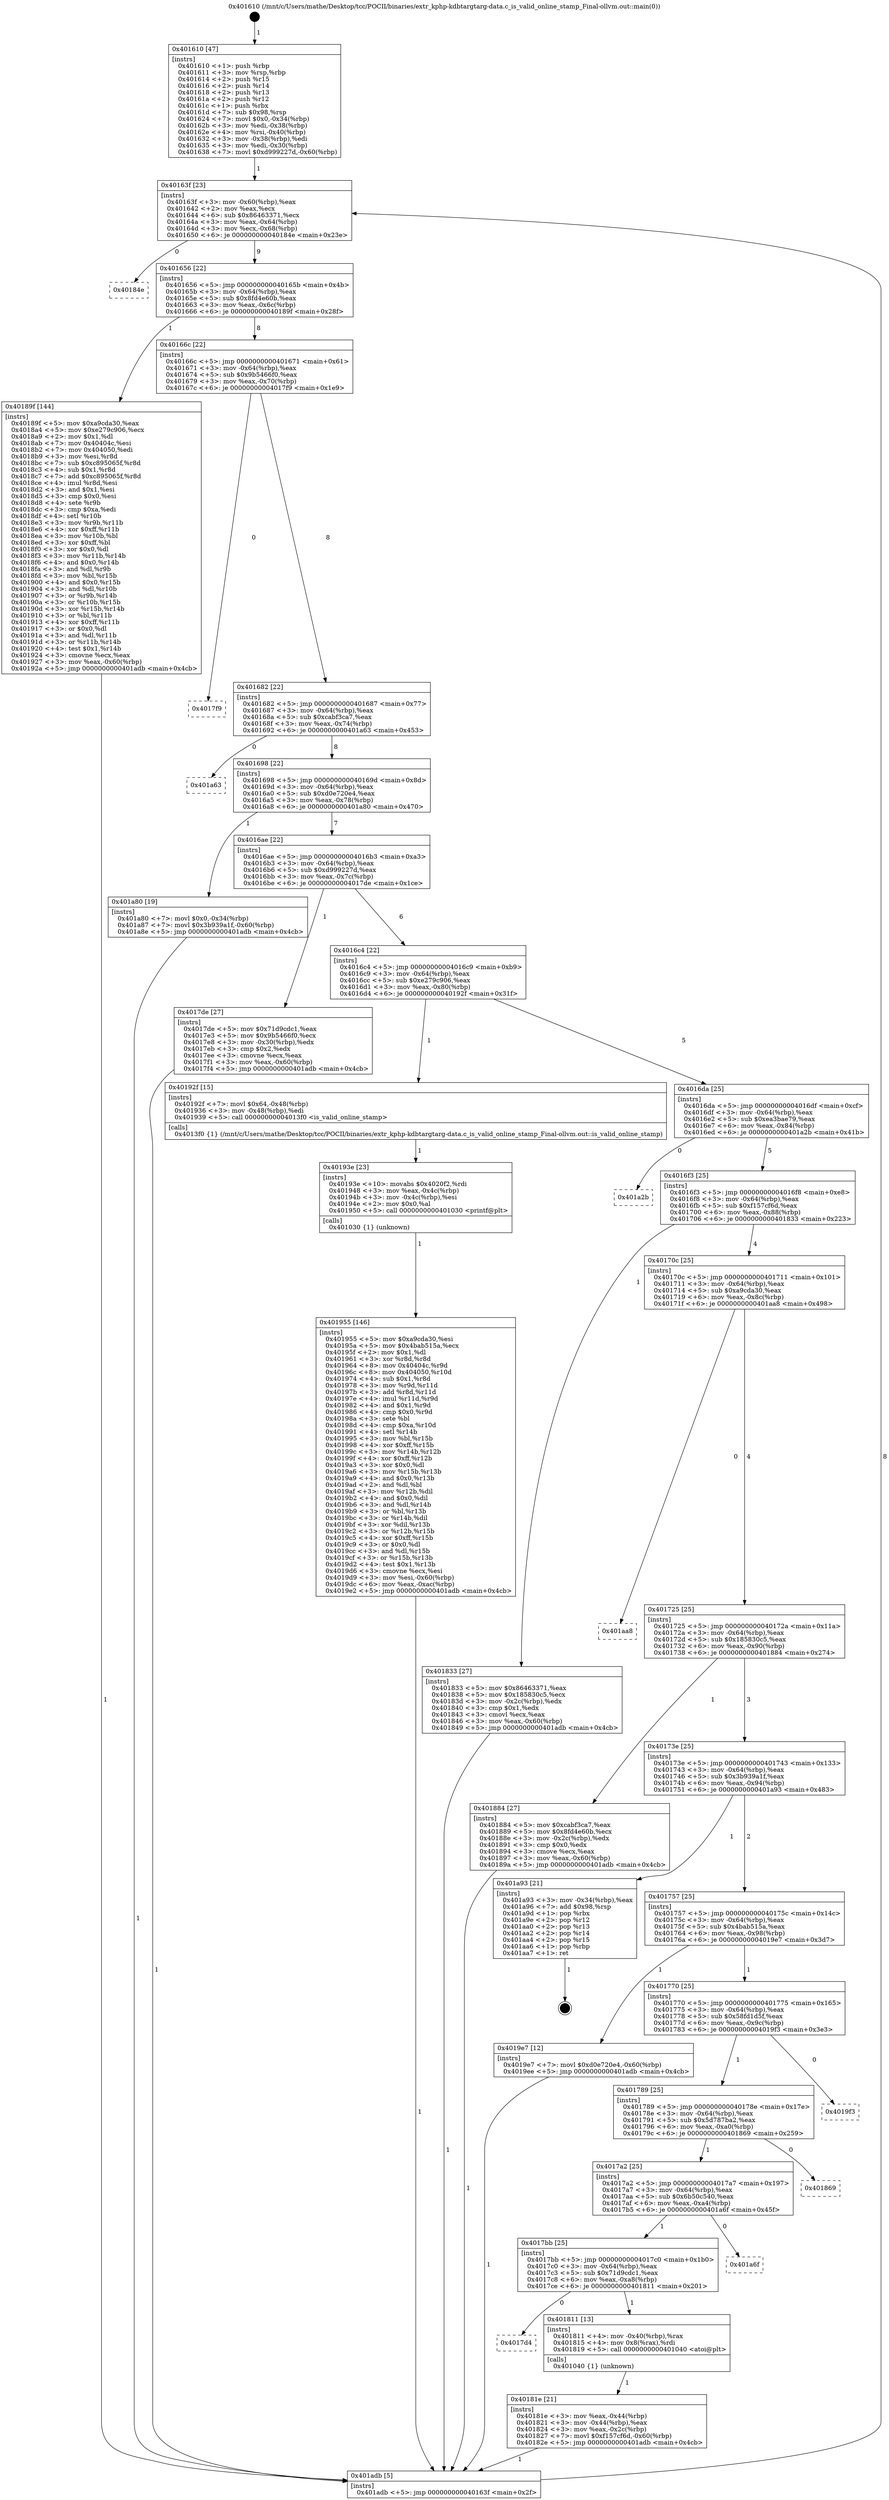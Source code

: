 digraph "0x401610" {
  label = "0x401610 (/mnt/c/Users/mathe/Desktop/tcc/POCII/binaries/extr_kphp-kdbtargtarg-data.c_is_valid_online_stamp_Final-ollvm.out::main(0))"
  labelloc = "t"
  node[shape=record]

  Entry [label="",width=0.3,height=0.3,shape=circle,fillcolor=black,style=filled]
  "0x40163f" [label="{
     0x40163f [23]\l
     | [instrs]\l
     &nbsp;&nbsp;0x40163f \<+3\>: mov -0x60(%rbp),%eax\l
     &nbsp;&nbsp;0x401642 \<+2\>: mov %eax,%ecx\l
     &nbsp;&nbsp;0x401644 \<+6\>: sub $0x86463371,%ecx\l
     &nbsp;&nbsp;0x40164a \<+3\>: mov %eax,-0x64(%rbp)\l
     &nbsp;&nbsp;0x40164d \<+3\>: mov %ecx,-0x68(%rbp)\l
     &nbsp;&nbsp;0x401650 \<+6\>: je 000000000040184e \<main+0x23e\>\l
  }"]
  "0x40184e" [label="{
     0x40184e\l
  }", style=dashed]
  "0x401656" [label="{
     0x401656 [22]\l
     | [instrs]\l
     &nbsp;&nbsp;0x401656 \<+5\>: jmp 000000000040165b \<main+0x4b\>\l
     &nbsp;&nbsp;0x40165b \<+3\>: mov -0x64(%rbp),%eax\l
     &nbsp;&nbsp;0x40165e \<+5\>: sub $0x8fd4e60b,%eax\l
     &nbsp;&nbsp;0x401663 \<+3\>: mov %eax,-0x6c(%rbp)\l
     &nbsp;&nbsp;0x401666 \<+6\>: je 000000000040189f \<main+0x28f\>\l
  }"]
  Exit [label="",width=0.3,height=0.3,shape=circle,fillcolor=black,style=filled,peripheries=2]
  "0x40189f" [label="{
     0x40189f [144]\l
     | [instrs]\l
     &nbsp;&nbsp;0x40189f \<+5\>: mov $0xa9cda30,%eax\l
     &nbsp;&nbsp;0x4018a4 \<+5\>: mov $0xe279c906,%ecx\l
     &nbsp;&nbsp;0x4018a9 \<+2\>: mov $0x1,%dl\l
     &nbsp;&nbsp;0x4018ab \<+7\>: mov 0x40404c,%esi\l
     &nbsp;&nbsp;0x4018b2 \<+7\>: mov 0x404050,%edi\l
     &nbsp;&nbsp;0x4018b9 \<+3\>: mov %esi,%r8d\l
     &nbsp;&nbsp;0x4018bc \<+7\>: sub $0xc895065f,%r8d\l
     &nbsp;&nbsp;0x4018c3 \<+4\>: sub $0x1,%r8d\l
     &nbsp;&nbsp;0x4018c7 \<+7\>: add $0xc895065f,%r8d\l
     &nbsp;&nbsp;0x4018ce \<+4\>: imul %r8d,%esi\l
     &nbsp;&nbsp;0x4018d2 \<+3\>: and $0x1,%esi\l
     &nbsp;&nbsp;0x4018d5 \<+3\>: cmp $0x0,%esi\l
     &nbsp;&nbsp;0x4018d8 \<+4\>: sete %r9b\l
     &nbsp;&nbsp;0x4018dc \<+3\>: cmp $0xa,%edi\l
     &nbsp;&nbsp;0x4018df \<+4\>: setl %r10b\l
     &nbsp;&nbsp;0x4018e3 \<+3\>: mov %r9b,%r11b\l
     &nbsp;&nbsp;0x4018e6 \<+4\>: xor $0xff,%r11b\l
     &nbsp;&nbsp;0x4018ea \<+3\>: mov %r10b,%bl\l
     &nbsp;&nbsp;0x4018ed \<+3\>: xor $0xff,%bl\l
     &nbsp;&nbsp;0x4018f0 \<+3\>: xor $0x0,%dl\l
     &nbsp;&nbsp;0x4018f3 \<+3\>: mov %r11b,%r14b\l
     &nbsp;&nbsp;0x4018f6 \<+4\>: and $0x0,%r14b\l
     &nbsp;&nbsp;0x4018fa \<+3\>: and %dl,%r9b\l
     &nbsp;&nbsp;0x4018fd \<+3\>: mov %bl,%r15b\l
     &nbsp;&nbsp;0x401900 \<+4\>: and $0x0,%r15b\l
     &nbsp;&nbsp;0x401904 \<+3\>: and %dl,%r10b\l
     &nbsp;&nbsp;0x401907 \<+3\>: or %r9b,%r14b\l
     &nbsp;&nbsp;0x40190a \<+3\>: or %r10b,%r15b\l
     &nbsp;&nbsp;0x40190d \<+3\>: xor %r15b,%r14b\l
     &nbsp;&nbsp;0x401910 \<+3\>: or %bl,%r11b\l
     &nbsp;&nbsp;0x401913 \<+4\>: xor $0xff,%r11b\l
     &nbsp;&nbsp;0x401917 \<+3\>: or $0x0,%dl\l
     &nbsp;&nbsp;0x40191a \<+3\>: and %dl,%r11b\l
     &nbsp;&nbsp;0x40191d \<+3\>: or %r11b,%r14b\l
     &nbsp;&nbsp;0x401920 \<+4\>: test $0x1,%r14b\l
     &nbsp;&nbsp;0x401924 \<+3\>: cmovne %ecx,%eax\l
     &nbsp;&nbsp;0x401927 \<+3\>: mov %eax,-0x60(%rbp)\l
     &nbsp;&nbsp;0x40192a \<+5\>: jmp 0000000000401adb \<main+0x4cb\>\l
  }"]
  "0x40166c" [label="{
     0x40166c [22]\l
     | [instrs]\l
     &nbsp;&nbsp;0x40166c \<+5\>: jmp 0000000000401671 \<main+0x61\>\l
     &nbsp;&nbsp;0x401671 \<+3\>: mov -0x64(%rbp),%eax\l
     &nbsp;&nbsp;0x401674 \<+5\>: sub $0x9b5466f0,%eax\l
     &nbsp;&nbsp;0x401679 \<+3\>: mov %eax,-0x70(%rbp)\l
     &nbsp;&nbsp;0x40167c \<+6\>: je 00000000004017f9 \<main+0x1e9\>\l
  }"]
  "0x401955" [label="{
     0x401955 [146]\l
     | [instrs]\l
     &nbsp;&nbsp;0x401955 \<+5\>: mov $0xa9cda30,%esi\l
     &nbsp;&nbsp;0x40195a \<+5\>: mov $0x4bab515a,%ecx\l
     &nbsp;&nbsp;0x40195f \<+2\>: mov $0x1,%dl\l
     &nbsp;&nbsp;0x401961 \<+3\>: xor %r8d,%r8d\l
     &nbsp;&nbsp;0x401964 \<+8\>: mov 0x40404c,%r9d\l
     &nbsp;&nbsp;0x40196c \<+8\>: mov 0x404050,%r10d\l
     &nbsp;&nbsp;0x401974 \<+4\>: sub $0x1,%r8d\l
     &nbsp;&nbsp;0x401978 \<+3\>: mov %r9d,%r11d\l
     &nbsp;&nbsp;0x40197b \<+3\>: add %r8d,%r11d\l
     &nbsp;&nbsp;0x40197e \<+4\>: imul %r11d,%r9d\l
     &nbsp;&nbsp;0x401982 \<+4\>: and $0x1,%r9d\l
     &nbsp;&nbsp;0x401986 \<+4\>: cmp $0x0,%r9d\l
     &nbsp;&nbsp;0x40198a \<+3\>: sete %bl\l
     &nbsp;&nbsp;0x40198d \<+4\>: cmp $0xa,%r10d\l
     &nbsp;&nbsp;0x401991 \<+4\>: setl %r14b\l
     &nbsp;&nbsp;0x401995 \<+3\>: mov %bl,%r15b\l
     &nbsp;&nbsp;0x401998 \<+4\>: xor $0xff,%r15b\l
     &nbsp;&nbsp;0x40199c \<+3\>: mov %r14b,%r12b\l
     &nbsp;&nbsp;0x40199f \<+4\>: xor $0xff,%r12b\l
     &nbsp;&nbsp;0x4019a3 \<+3\>: xor $0x0,%dl\l
     &nbsp;&nbsp;0x4019a6 \<+3\>: mov %r15b,%r13b\l
     &nbsp;&nbsp;0x4019a9 \<+4\>: and $0x0,%r13b\l
     &nbsp;&nbsp;0x4019ad \<+2\>: and %dl,%bl\l
     &nbsp;&nbsp;0x4019af \<+3\>: mov %r12b,%dil\l
     &nbsp;&nbsp;0x4019b2 \<+4\>: and $0x0,%dil\l
     &nbsp;&nbsp;0x4019b6 \<+3\>: and %dl,%r14b\l
     &nbsp;&nbsp;0x4019b9 \<+3\>: or %bl,%r13b\l
     &nbsp;&nbsp;0x4019bc \<+3\>: or %r14b,%dil\l
     &nbsp;&nbsp;0x4019bf \<+3\>: xor %dil,%r13b\l
     &nbsp;&nbsp;0x4019c2 \<+3\>: or %r12b,%r15b\l
     &nbsp;&nbsp;0x4019c5 \<+4\>: xor $0xff,%r15b\l
     &nbsp;&nbsp;0x4019c9 \<+3\>: or $0x0,%dl\l
     &nbsp;&nbsp;0x4019cc \<+3\>: and %dl,%r15b\l
     &nbsp;&nbsp;0x4019cf \<+3\>: or %r15b,%r13b\l
     &nbsp;&nbsp;0x4019d2 \<+4\>: test $0x1,%r13b\l
     &nbsp;&nbsp;0x4019d6 \<+3\>: cmovne %ecx,%esi\l
     &nbsp;&nbsp;0x4019d9 \<+3\>: mov %esi,-0x60(%rbp)\l
     &nbsp;&nbsp;0x4019dc \<+6\>: mov %eax,-0xac(%rbp)\l
     &nbsp;&nbsp;0x4019e2 \<+5\>: jmp 0000000000401adb \<main+0x4cb\>\l
  }"]
  "0x4017f9" [label="{
     0x4017f9\l
  }", style=dashed]
  "0x401682" [label="{
     0x401682 [22]\l
     | [instrs]\l
     &nbsp;&nbsp;0x401682 \<+5\>: jmp 0000000000401687 \<main+0x77\>\l
     &nbsp;&nbsp;0x401687 \<+3\>: mov -0x64(%rbp),%eax\l
     &nbsp;&nbsp;0x40168a \<+5\>: sub $0xcabf3ca7,%eax\l
     &nbsp;&nbsp;0x40168f \<+3\>: mov %eax,-0x74(%rbp)\l
     &nbsp;&nbsp;0x401692 \<+6\>: je 0000000000401a63 \<main+0x453\>\l
  }"]
  "0x40193e" [label="{
     0x40193e [23]\l
     | [instrs]\l
     &nbsp;&nbsp;0x40193e \<+10\>: movabs $0x4020f2,%rdi\l
     &nbsp;&nbsp;0x401948 \<+3\>: mov %eax,-0x4c(%rbp)\l
     &nbsp;&nbsp;0x40194b \<+3\>: mov -0x4c(%rbp),%esi\l
     &nbsp;&nbsp;0x40194e \<+2\>: mov $0x0,%al\l
     &nbsp;&nbsp;0x401950 \<+5\>: call 0000000000401030 \<printf@plt\>\l
     | [calls]\l
     &nbsp;&nbsp;0x401030 \{1\} (unknown)\l
  }"]
  "0x401a63" [label="{
     0x401a63\l
  }", style=dashed]
  "0x401698" [label="{
     0x401698 [22]\l
     | [instrs]\l
     &nbsp;&nbsp;0x401698 \<+5\>: jmp 000000000040169d \<main+0x8d\>\l
     &nbsp;&nbsp;0x40169d \<+3\>: mov -0x64(%rbp),%eax\l
     &nbsp;&nbsp;0x4016a0 \<+5\>: sub $0xd0e720e4,%eax\l
     &nbsp;&nbsp;0x4016a5 \<+3\>: mov %eax,-0x78(%rbp)\l
     &nbsp;&nbsp;0x4016a8 \<+6\>: je 0000000000401a80 \<main+0x470\>\l
  }"]
  "0x40181e" [label="{
     0x40181e [21]\l
     | [instrs]\l
     &nbsp;&nbsp;0x40181e \<+3\>: mov %eax,-0x44(%rbp)\l
     &nbsp;&nbsp;0x401821 \<+3\>: mov -0x44(%rbp),%eax\l
     &nbsp;&nbsp;0x401824 \<+3\>: mov %eax,-0x2c(%rbp)\l
     &nbsp;&nbsp;0x401827 \<+7\>: movl $0xf157cf6d,-0x60(%rbp)\l
     &nbsp;&nbsp;0x40182e \<+5\>: jmp 0000000000401adb \<main+0x4cb\>\l
  }"]
  "0x401a80" [label="{
     0x401a80 [19]\l
     | [instrs]\l
     &nbsp;&nbsp;0x401a80 \<+7\>: movl $0x0,-0x34(%rbp)\l
     &nbsp;&nbsp;0x401a87 \<+7\>: movl $0x3b939a1f,-0x60(%rbp)\l
     &nbsp;&nbsp;0x401a8e \<+5\>: jmp 0000000000401adb \<main+0x4cb\>\l
  }"]
  "0x4016ae" [label="{
     0x4016ae [22]\l
     | [instrs]\l
     &nbsp;&nbsp;0x4016ae \<+5\>: jmp 00000000004016b3 \<main+0xa3\>\l
     &nbsp;&nbsp;0x4016b3 \<+3\>: mov -0x64(%rbp),%eax\l
     &nbsp;&nbsp;0x4016b6 \<+5\>: sub $0xd999227d,%eax\l
     &nbsp;&nbsp;0x4016bb \<+3\>: mov %eax,-0x7c(%rbp)\l
     &nbsp;&nbsp;0x4016be \<+6\>: je 00000000004017de \<main+0x1ce\>\l
  }"]
  "0x4017d4" [label="{
     0x4017d4\l
  }", style=dashed]
  "0x4017de" [label="{
     0x4017de [27]\l
     | [instrs]\l
     &nbsp;&nbsp;0x4017de \<+5\>: mov $0x71d9cdc1,%eax\l
     &nbsp;&nbsp;0x4017e3 \<+5\>: mov $0x9b5466f0,%ecx\l
     &nbsp;&nbsp;0x4017e8 \<+3\>: mov -0x30(%rbp),%edx\l
     &nbsp;&nbsp;0x4017eb \<+3\>: cmp $0x2,%edx\l
     &nbsp;&nbsp;0x4017ee \<+3\>: cmovne %ecx,%eax\l
     &nbsp;&nbsp;0x4017f1 \<+3\>: mov %eax,-0x60(%rbp)\l
     &nbsp;&nbsp;0x4017f4 \<+5\>: jmp 0000000000401adb \<main+0x4cb\>\l
  }"]
  "0x4016c4" [label="{
     0x4016c4 [22]\l
     | [instrs]\l
     &nbsp;&nbsp;0x4016c4 \<+5\>: jmp 00000000004016c9 \<main+0xb9\>\l
     &nbsp;&nbsp;0x4016c9 \<+3\>: mov -0x64(%rbp),%eax\l
     &nbsp;&nbsp;0x4016cc \<+5\>: sub $0xe279c906,%eax\l
     &nbsp;&nbsp;0x4016d1 \<+3\>: mov %eax,-0x80(%rbp)\l
     &nbsp;&nbsp;0x4016d4 \<+6\>: je 000000000040192f \<main+0x31f\>\l
  }"]
  "0x401adb" [label="{
     0x401adb [5]\l
     | [instrs]\l
     &nbsp;&nbsp;0x401adb \<+5\>: jmp 000000000040163f \<main+0x2f\>\l
  }"]
  "0x401610" [label="{
     0x401610 [47]\l
     | [instrs]\l
     &nbsp;&nbsp;0x401610 \<+1\>: push %rbp\l
     &nbsp;&nbsp;0x401611 \<+3\>: mov %rsp,%rbp\l
     &nbsp;&nbsp;0x401614 \<+2\>: push %r15\l
     &nbsp;&nbsp;0x401616 \<+2\>: push %r14\l
     &nbsp;&nbsp;0x401618 \<+2\>: push %r13\l
     &nbsp;&nbsp;0x40161a \<+2\>: push %r12\l
     &nbsp;&nbsp;0x40161c \<+1\>: push %rbx\l
     &nbsp;&nbsp;0x40161d \<+7\>: sub $0x98,%rsp\l
     &nbsp;&nbsp;0x401624 \<+7\>: movl $0x0,-0x34(%rbp)\l
     &nbsp;&nbsp;0x40162b \<+3\>: mov %edi,-0x38(%rbp)\l
     &nbsp;&nbsp;0x40162e \<+4\>: mov %rsi,-0x40(%rbp)\l
     &nbsp;&nbsp;0x401632 \<+3\>: mov -0x38(%rbp),%edi\l
     &nbsp;&nbsp;0x401635 \<+3\>: mov %edi,-0x30(%rbp)\l
     &nbsp;&nbsp;0x401638 \<+7\>: movl $0xd999227d,-0x60(%rbp)\l
  }"]
  "0x401811" [label="{
     0x401811 [13]\l
     | [instrs]\l
     &nbsp;&nbsp;0x401811 \<+4\>: mov -0x40(%rbp),%rax\l
     &nbsp;&nbsp;0x401815 \<+4\>: mov 0x8(%rax),%rdi\l
     &nbsp;&nbsp;0x401819 \<+5\>: call 0000000000401040 \<atoi@plt\>\l
     | [calls]\l
     &nbsp;&nbsp;0x401040 \{1\} (unknown)\l
  }"]
  "0x40192f" [label="{
     0x40192f [15]\l
     | [instrs]\l
     &nbsp;&nbsp;0x40192f \<+7\>: movl $0x64,-0x48(%rbp)\l
     &nbsp;&nbsp;0x401936 \<+3\>: mov -0x48(%rbp),%edi\l
     &nbsp;&nbsp;0x401939 \<+5\>: call 00000000004013f0 \<is_valid_online_stamp\>\l
     | [calls]\l
     &nbsp;&nbsp;0x4013f0 \{1\} (/mnt/c/Users/mathe/Desktop/tcc/POCII/binaries/extr_kphp-kdbtargtarg-data.c_is_valid_online_stamp_Final-ollvm.out::is_valid_online_stamp)\l
  }"]
  "0x4016da" [label="{
     0x4016da [25]\l
     | [instrs]\l
     &nbsp;&nbsp;0x4016da \<+5\>: jmp 00000000004016df \<main+0xcf\>\l
     &nbsp;&nbsp;0x4016df \<+3\>: mov -0x64(%rbp),%eax\l
     &nbsp;&nbsp;0x4016e2 \<+5\>: sub $0xea3bae79,%eax\l
     &nbsp;&nbsp;0x4016e7 \<+6\>: mov %eax,-0x84(%rbp)\l
     &nbsp;&nbsp;0x4016ed \<+6\>: je 0000000000401a2b \<main+0x41b\>\l
  }"]
  "0x4017bb" [label="{
     0x4017bb [25]\l
     | [instrs]\l
     &nbsp;&nbsp;0x4017bb \<+5\>: jmp 00000000004017c0 \<main+0x1b0\>\l
     &nbsp;&nbsp;0x4017c0 \<+3\>: mov -0x64(%rbp),%eax\l
     &nbsp;&nbsp;0x4017c3 \<+5\>: sub $0x71d9cdc1,%eax\l
     &nbsp;&nbsp;0x4017c8 \<+6\>: mov %eax,-0xa8(%rbp)\l
     &nbsp;&nbsp;0x4017ce \<+6\>: je 0000000000401811 \<main+0x201\>\l
  }"]
  "0x401a2b" [label="{
     0x401a2b\l
  }", style=dashed]
  "0x4016f3" [label="{
     0x4016f3 [25]\l
     | [instrs]\l
     &nbsp;&nbsp;0x4016f3 \<+5\>: jmp 00000000004016f8 \<main+0xe8\>\l
     &nbsp;&nbsp;0x4016f8 \<+3\>: mov -0x64(%rbp),%eax\l
     &nbsp;&nbsp;0x4016fb \<+5\>: sub $0xf157cf6d,%eax\l
     &nbsp;&nbsp;0x401700 \<+6\>: mov %eax,-0x88(%rbp)\l
     &nbsp;&nbsp;0x401706 \<+6\>: je 0000000000401833 \<main+0x223\>\l
  }"]
  "0x401a6f" [label="{
     0x401a6f\l
  }", style=dashed]
  "0x401833" [label="{
     0x401833 [27]\l
     | [instrs]\l
     &nbsp;&nbsp;0x401833 \<+5\>: mov $0x86463371,%eax\l
     &nbsp;&nbsp;0x401838 \<+5\>: mov $0x185830c5,%ecx\l
     &nbsp;&nbsp;0x40183d \<+3\>: mov -0x2c(%rbp),%edx\l
     &nbsp;&nbsp;0x401840 \<+3\>: cmp $0x1,%edx\l
     &nbsp;&nbsp;0x401843 \<+3\>: cmovl %ecx,%eax\l
     &nbsp;&nbsp;0x401846 \<+3\>: mov %eax,-0x60(%rbp)\l
     &nbsp;&nbsp;0x401849 \<+5\>: jmp 0000000000401adb \<main+0x4cb\>\l
  }"]
  "0x40170c" [label="{
     0x40170c [25]\l
     | [instrs]\l
     &nbsp;&nbsp;0x40170c \<+5\>: jmp 0000000000401711 \<main+0x101\>\l
     &nbsp;&nbsp;0x401711 \<+3\>: mov -0x64(%rbp),%eax\l
     &nbsp;&nbsp;0x401714 \<+5\>: sub $0xa9cda30,%eax\l
     &nbsp;&nbsp;0x401719 \<+6\>: mov %eax,-0x8c(%rbp)\l
     &nbsp;&nbsp;0x40171f \<+6\>: je 0000000000401aa8 \<main+0x498\>\l
  }"]
  "0x4017a2" [label="{
     0x4017a2 [25]\l
     | [instrs]\l
     &nbsp;&nbsp;0x4017a2 \<+5\>: jmp 00000000004017a7 \<main+0x197\>\l
     &nbsp;&nbsp;0x4017a7 \<+3\>: mov -0x64(%rbp),%eax\l
     &nbsp;&nbsp;0x4017aa \<+5\>: sub $0x6b50c540,%eax\l
     &nbsp;&nbsp;0x4017af \<+6\>: mov %eax,-0xa4(%rbp)\l
     &nbsp;&nbsp;0x4017b5 \<+6\>: je 0000000000401a6f \<main+0x45f\>\l
  }"]
  "0x401aa8" [label="{
     0x401aa8\l
  }", style=dashed]
  "0x401725" [label="{
     0x401725 [25]\l
     | [instrs]\l
     &nbsp;&nbsp;0x401725 \<+5\>: jmp 000000000040172a \<main+0x11a\>\l
     &nbsp;&nbsp;0x40172a \<+3\>: mov -0x64(%rbp),%eax\l
     &nbsp;&nbsp;0x40172d \<+5\>: sub $0x185830c5,%eax\l
     &nbsp;&nbsp;0x401732 \<+6\>: mov %eax,-0x90(%rbp)\l
     &nbsp;&nbsp;0x401738 \<+6\>: je 0000000000401884 \<main+0x274\>\l
  }"]
  "0x401869" [label="{
     0x401869\l
  }", style=dashed]
  "0x401884" [label="{
     0x401884 [27]\l
     | [instrs]\l
     &nbsp;&nbsp;0x401884 \<+5\>: mov $0xcabf3ca7,%eax\l
     &nbsp;&nbsp;0x401889 \<+5\>: mov $0x8fd4e60b,%ecx\l
     &nbsp;&nbsp;0x40188e \<+3\>: mov -0x2c(%rbp),%edx\l
     &nbsp;&nbsp;0x401891 \<+3\>: cmp $0x0,%edx\l
     &nbsp;&nbsp;0x401894 \<+3\>: cmove %ecx,%eax\l
     &nbsp;&nbsp;0x401897 \<+3\>: mov %eax,-0x60(%rbp)\l
     &nbsp;&nbsp;0x40189a \<+5\>: jmp 0000000000401adb \<main+0x4cb\>\l
  }"]
  "0x40173e" [label="{
     0x40173e [25]\l
     | [instrs]\l
     &nbsp;&nbsp;0x40173e \<+5\>: jmp 0000000000401743 \<main+0x133\>\l
     &nbsp;&nbsp;0x401743 \<+3\>: mov -0x64(%rbp),%eax\l
     &nbsp;&nbsp;0x401746 \<+5\>: sub $0x3b939a1f,%eax\l
     &nbsp;&nbsp;0x40174b \<+6\>: mov %eax,-0x94(%rbp)\l
     &nbsp;&nbsp;0x401751 \<+6\>: je 0000000000401a93 \<main+0x483\>\l
  }"]
  "0x401789" [label="{
     0x401789 [25]\l
     | [instrs]\l
     &nbsp;&nbsp;0x401789 \<+5\>: jmp 000000000040178e \<main+0x17e\>\l
     &nbsp;&nbsp;0x40178e \<+3\>: mov -0x64(%rbp),%eax\l
     &nbsp;&nbsp;0x401791 \<+5\>: sub $0x5d787ba2,%eax\l
     &nbsp;&nbsp;0x401796 \<+6\>: mov %eax,-0xa0(%rbp)\l
     &nbsp;&nbsp;0x40179c \<+6\>: je 0000000000401869 \<main+0x259\>\l
  }"]
  "0x401a93" [label="{
     0x401a93 [21]\l
     | [instrs]\l
     &nbsp;&nbsp;0x401a93 \<+3\>: mov -0x34(%rbp),%eax\l
     &nbsp;&nbsp;0x401a96 \<+7\>: add $0x98,%rsp\l
     &nbsp;&nbsp;0x401a9d \<+1\>: pop %rbx\l
     &nbsp;&nbsp;0x401a9e \<+2\>: pop %r12\l
     &nbsp;&nbsp;0x401aa0 \<+2\>: pop %r13\l
     &nbsp;&nbsp;0x401aa2 \<+2\>: pop %r14\l
     &nbsp;&nbsp;0x401aa4 \<+2\>: pop %r15\l
     &nbsp;&nbsp;0x401aa6 \<+1\>: pop %rbp\l
     &nbsp;&nbsp;0x401aa7 \<+1\>: ret\l
  }"]
  "0x401757" [label="{
     0x401757 [25]\l
     | [instrs]\l
     &nbsp;&nbsp;0x401757 \<+5\>: jmp 000000000040175c \<main+0x14c\>\l
     &nbsp;&nbsp;0x40175c \<+3\>: mov -0x64(%rbp),%eax\l
     &nbsp;&nbsp;0x40175f \<+5\>: sub $0x4bab515a,%eax\l
     &nbsp;&nbsp;0x401764 \<+6\>: mov %eax,-0x98(%rbp)\l
     &nbsp;&nbsp;0x40176a \<+6\>: je 00000000004019e7 \<main+0x3d7\>\l
  }"]
  "0x4019f3" [label="{
     0x4019f3\l
  }", style=dashed]
  "0x4019e7" [label="{
     0x4019e7 [12]\l
     | [instrs]\l
     &nbsp;&nbsp;0x4019e7 \<+7\>: movl $0xd0e720e4,-0x60(%rbp)\l
     &nbsp;&nbsp;0x4019ee \<+5\>: jmp 0000000000401adb \<main+0x4cb\>\l
  }"]
  "0x401770" [label="{
     0x401770 [25]\l
     | [instrs]\l
     &nbsp;&nbsp;0x401770 \<+5\>: jmp 0000000000401775 \<main+0x165\>\l
     &nbsp;&nbsp;0x401775 \<+3\>: mov -0x64(%rbp),%eax\l
     &nbsp;&nbsp;0x401778 \<+5\>: sub $0x58fd1d5f,%eax\l
     &nbsp;&nbsp;0x40177d \<+6\>: mov %eax,-0x9c(%rbp)\l
     &nbsp;&nbsp;0x401783 \<+6\>: je 00000000004019f3 \<main+0x3e3\>\l
  }"]
  Entry -> "0x401610" [label=" 1"]
  "0x40163f" -> "0x40184e" [label=" 0"]
  "0x40163f" -> "0x401656" [label=" 9"]
  "0x401a93" -> Exit [label=" 1"]
  "0x401656" -> "0x40189f" [label=" 1"]
  "0x401656" -> "0x40166c" [label=" 8"]
  "0x401a80" -> "0x401adb" [label=" 1"]
  "0x40166c" -> "0x4017f9" [label=" 0"]
  "0x40166c" -> "0x401682" [label=" 8"]
  "0x4019e7" -> "0x401adb" [label=" 1"]
  "0x401682" -> "0x401a63" [label=" 0"]
  "0x401682" -> "0x401698" [label=" 8"]
  "0x401955" -> "0x401adb" [label=" 1"]
  "0x401698" -> "0x401a80" [label=" 1"]
  "0x401698" -> "0x4016ae" [label=" 7"]
  "0x40193e" -> "0x401955" [label=" 1"]
  "0x4016ae" -> "0x4017de" [label=" 1"]
  "0x4016ae" -> "0x4016c4" [label=" 6"]
  "0x4017de" -> "0x401adb" [label=" 1"]
  "0x401610" -> "0x40163f" [label=" 1"]
  "0x401adb" -> "0x40163f" [label=" 8"]
  "0x40192f" -> "0x40193e" [label=" 1"]
  "0x4016c4" -> "0x40192f" [label=" 1"]
  "0x4016c4" -> "0x4016da" [label=" 5"]
  "0x40189f" -> "0x401adb" [label=" 1"]
  "0x4016da" -> "0x401a2b" [label=" 0"]
  "0x4016da" -> "0x4016f3" [label=" 5"]
  "0x401833" -> "0x401adb" [label=" 1"]
  "0x4016f3" -> "0x401833" [label=" 1"]
  "0x4016f3" -> "0x40170c" [label=" 4"]
  "0x40181e" -> "0x401adb" [label=" 1"]
  "0x40170c" -> "0x401aa8" [label=" 0"]
  "0x40170c" -> "0x401725" [label=" 4"]
  "0x4017bb" -> "0x4017d4" [label=" 0"]
  "0x401725" -> "0x401884" [label=" 1"]
  "0x401725" -> "0x40173e" [label=" 3"]
  "0x4017bb" -> "0x401811" [label=" 1"]
  "0x40173e" -> "0x401a93" [label=" 1"]
  "0x40173e" -> "0x401757" [label=" 2"]
  "0x4017a2" -> "0x4017bb" [label=" 1"]
  "0x401757" -> "0x4019e7" [label=" 1"]
  "0x401757" -> "0x401770" [label=" 1"]
  "0x4017a2" -> "0x401a6f" [label=" 0"]
  "0x401770" -> "0x4019f3" [label=" 0"]
  "0x401770" -> "0x401789" [label=" 1"]
  "0x401884" -> "0x401adb" [label=" 1"]
  "0x401789" -> "0x401869" [label=" 0"]
  "0x401789" -> "0x4017a2" [label=" 1"]
  "0x401811" -> "0x40181e" [label=" 1"]
}
